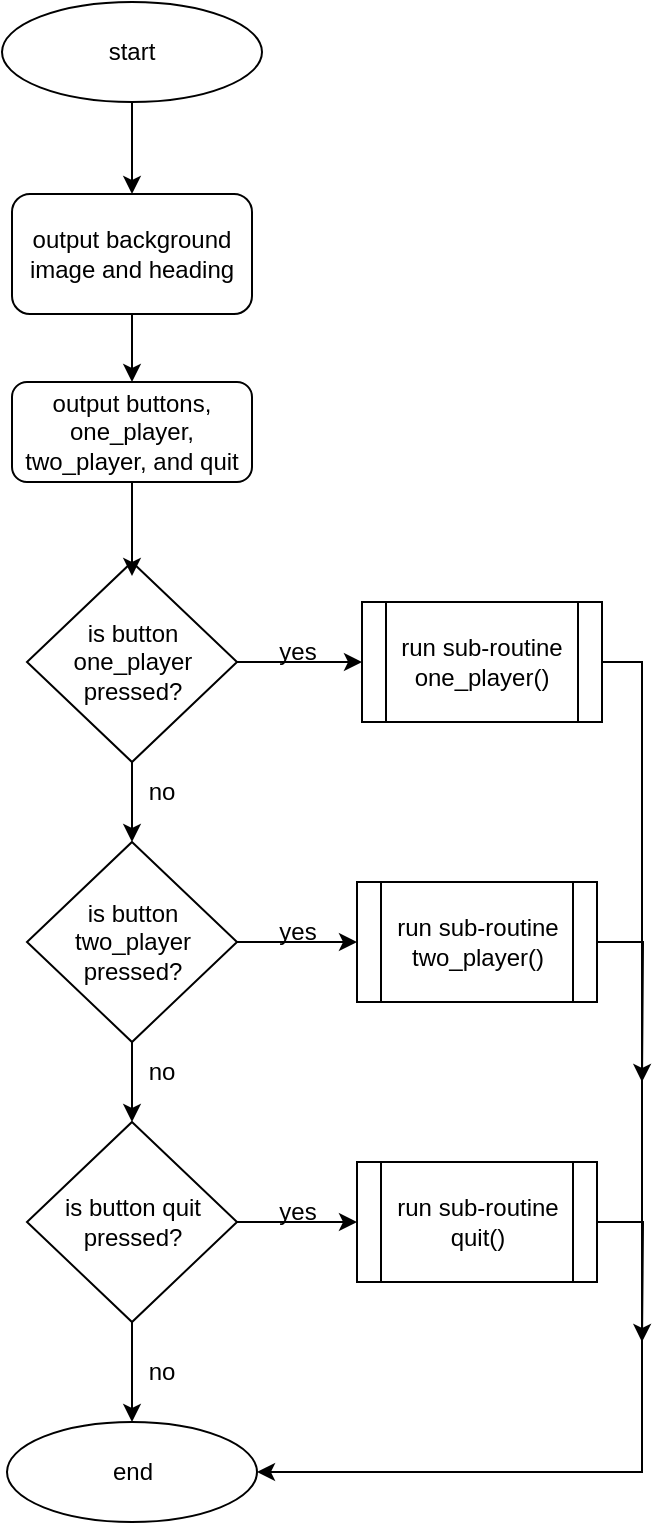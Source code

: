 <mxfile version="24.8.2">
  <diagram id="C5RBs43oDa-KdzZeNtuy" name="Page-1">
    <mxGraphModel dx="1434" dy="1949" grid="1" gridSize="10" guides="1" tooltips="1" connect="1" arrows="1" fold="1" page="1" pageScale="1" pageWidth="827" pageHeight="1169" math="0" shadow="0">
      <root>
        <mxCell id="WIyWlLk6GJQsqaUBKTNV-0" />
        <mxCell id="WIyWlLk6GJQsqaUBKTNV-1" parent="WIyWlLk6GJQsqaUBKTNV-0" />
        <mxCell id="LVJ5BjBZ1jdqbOxhy8B7-4" style="edgeStyle=orthogonalEdgeStyle;rounded=0;orthogonalLoop=1;jettySize=auto;html=1;exitX=0.5;exitY=1;exitDx=0;exitDy=0;" edge="1" parent="WIyWlLk6GJQsqaUBKTNV-1" source="LVJ5BjBZ1jdqbOxhy8B7-0" target="LVJ5BjBZ1jdqbOxhy8B7-1">
          <mxGeometry relative="1" as="geometry" />
        </mxCell>
        <mxCell id="LVJ5BjBZ1jdqbOxhy8B7-0" value="start" style="ellipse;whiteSpace=wrap;html=1;" vertex="1" parent="WIyWlLk6GJQsqaUBKTNV-1">
          <mxGeometry x="310" y="-740" width="130" height="50" as="geometry" />
        </mxCell>
        <mxCell id="LVJ5BjBZ1jdqbOxhy8B7-5" style="edgeStyle=orthogonalEdgeStyle;rounded=0;orthogonalLoop=1;jettySize=auto;html=1;exitX=0.5;exitY=1;exitDx=0;exitDy=0;" edge="1" parent="WIyWlLk6GJQsqaUBKTNV-1" source="LVJ5BjBZ1jdqbOxhy8B7-1" target="LVJ5BjBZ1jdqbOxhy8B7-2">
          <mxGeometry relative="1" as="geometry" />
        </mxCell>
        <mxCell id="LVJ5BjBZ1jdqbOxhy8B7-1" value="output background image and heading" style="rounded=1;whiteSpace=wrap;html=1;" vertex="1" parent="WIyWlLk6GJQsqaUBKTNV-1">
          <mxGeometry x="315" y="-644" width="120" height="60" as="geometry" />
        </mxCell>
        <mxCell id="LVJ5BjBZ1jdqbOxhy8B7-2" value="output buttons, one_player, two_player, and quit" style="rounded=1;whiteSpace=wrap;html=1;" vertex="1" parent="WIyWlLk6GJQsqaUBKTNV-1">
          <mxGeometry x="315" y="-550" width="120" height="50" as="geometry" />
        </mxCell>
        <mxCell id="LVJ5BjBZ1jdqbOxhy8B7-8" style="edgeStyle=orthogonalEdgeStyle;rounded=0;orthogonalLoop=1;jettySize=auto;html=1;exitX=1;exitY=0.5;exitDx=0;exitDy=0;" edge="1" parent="WIyWlLk6GJQsqaUBKTNV-1" source="LVJ5BjBZ1jdqbOxhy8B7-3" target="LVJ5BjBZ1jdqbOxhy8B7-7">
          <mxGeometry relative="1" as="geometry" />
        </mxCell>
        <mxCell id="LVJ5BjBZ1jdqbOxhy8B7-11" style="edgeStyle=orthogonalEdgeStyle;rounded=0;orthogonalLoop=1;jettySize=auto;html=1;exitX=0.5;exitY=1;exitDx=0;exitDy=0;entryX=0.5;entryY=0;entryDx=0;entryDy=0;" edge="1" parent="WIyWlLk6GJQsqaUBKTNV-1" source="LVJ5BjBZ1jdqbOxhy8B7-3" target="LVJ5BjBZ1jdqbOxhy8B7-10">
          <mxGeometry relative="1" as="geometry" />
        </mxCell>
        <mxCell id="LVJ5BjBZ1jdqbOxhy8B7-3" value="is button one_player pressed?" style="rhombus;whiteSpace=wrap;html=1;" vertex="1" parent="WIyWlLk6GJQsqaUBKTNV-1">
          <mxGeometry x="322.5" y="-460" width="105" height="100" as="geometry" />
        </mxCell>
        <mxCell id="LVJ5BjBZ1jdqbOxhy8B7-6" style="edgeStyle=orthogonalEdgeStyle;rounded=0;orthogonalLoop=1;jettySize=auto;html=1;exitX=0.5;exitY=1;exitDx=0;exitDy=0;entryX=0.5;entryY=0.07;entryDx=0;entryDy=0;entryPerimeter=0;" edge="1" parent="WIyWlLk6GJQsqaUBKTNV-1" source="LVJ5BjBZ1jdqbOxhy8B7-2" target="LVJ5BjBZ1jdqbOxhy8B7-3">
          <mxGeometry relative="1" as="geometry" />
        </mxCell>
        <mxCell id="LVJ5BjBZ1jdqbOxhy8B7-26" style="edgeStyle=orthogonalEdgeStyle;rounded=0;orthogonalLoop=1;jettySize=auto;html=1;exitX=1;exitY=0.5;exitDx=0;exitDy=0;entryX=1;entryY=0.5;entryDx=0;entryDy=0;" edge="1" parent="WIyWlLk6GJQsqaUBKTNV-1" source="LVJ5BjBZ1jdqbOxhy8B7-7" target="LVJ5BjBZ1jdqbOxhy8B7-23">
          <mxGeometry relative="1" as="geometry" />
        </mxCell>
        <mxCell id="LVJ5BjBZ1jdqbOxhy8B7-7" value="run sub-routine one_player()" style="shape=process;whiteSpace=wrap;html=1;backgroundOutline=1;" vertex="1" parent="WIyWlLk6GJQsqaUBKTNV-1">
          <mxGeometry x="490" y="-440" width="120" height="60" as="geometry" />
        </mxCell>
        <mxCell id="LVJ5BjBZ1jdqbOxhy8B7-9" value="yes" style="text;html=1;align=center;verticalAlign=middle;whiteSpace=wrap;rounded=0;" vertex="1" parent="WIyWlLk6GJQsqaUBKTNV-1">
          <mxGeometry x="427.5" y="-430" width="60" height="30" as="geometry" />
        </mxCell>
        <mxCell id="LVJ5BjBZ1jdqbOxhy8B7-14" style="edgeStyle=orthogonalEdgeStyle;rounded=0;orthogonalLoop=1;jettySize=auto;html=1;exitX=1;exitY=0.5;exitDx=0;exitDy=0;" edge="1" parent="WIyWlLk6GJQsqaUBKTNV-1" source="LVJ5BjBZ1jdqbOxhy8B7-10" target="LVJ5BjBZ1jdqbOxhy8B7-13">
          <mxGeometry relative="1" as="geometry" />
        </mxCell>
        <mxCell id="LVJ5BjBZ1jdqbOxhy8B7-18" style="edgeStyle=orthogonalEdgeStyle;rounded=0;orthogonalLoop=1;jettySize=auto;html=1;exitX=0.5;exitY=1;exitDx=0;exitDy=0;entryX=0.5;entryY=0;entryDx=0;entryDy=0;" edge="1" parent="WIyWlLk6GJQsqaUBKTNV-1" source="LVJ5BjBZ1jdqbOxhy8B7-10" target="LVJ5BjBZ1jdqbOxhy8B7-17">
          <mxGeometry relative="1" as="geometry" />
        </mxCell>
        <mxCell id="LVJ5BjBZ1jdqbOxhy8B7-10" value="is button two_player pressed?" style="rhombus;whiteSpace=wrap;html=1;" vertex="1" parent="WIyWlLk6GJQsqaUBKTNV-1">
          <mxGeometry x="322.5" y="-320" width="105" height="100" as="geometry" />
        </mxCell>
        <mxCell id="LVJ5BjBZ1jdqbOxhy8B7-12" value="no" style="text;html=1;align=center;verticalAlign=middle;whiteSpace=wrap;rounded=0;" vertex="1" parent="WIyWlLk6GJQsqaUBKTNV-1">
          <mxGeometry x="360" y="-360" width="60" height="30" as="geometry" />
        </mxCell>
        <mxCell id="LVJ5BjBZ1jdqbOxhy8B7-27" style="edgeStyle=orthogonalEdgeStyle;rounded=0;orthogonalLoop=1;jettySize=auto;html=1;exitX=1;exitY=0.5;exitDx=0;exitDy=0;" edge="1" parent="WIyWlLk6GJQsqaUBKTNV-1" source="LVJ5BjBZ1jdqbOxhy8B7-13">
          <mxGeometry relative="1" as="geometry">
            <mxPoint x="630" y="-200" as="targetPoint" />
          </mxGeometry>
        </mxCell>
        <mxCell id="LVJ5BjBZ1jdqbOxhy8B7-13" value="run sub-routine two_player()" style="shape=process;whiteSpace=wrap;html=1;backgroundOutline=1;" vertex="1" parent="WIyWlLk6GJQsqaUBKTNV-1">
          <mxGeometry x="487.5" y="-300" width="120" height="60" as="geometry" />
        </mxCell>
        <mxCell id="LVJ5BjBZ1jdqbOxhy8B7-15" value="yes" style="text;html=1;align=center;verticalAlign=middle;whiteSpace=wrap;rounded=0;" vertex="1" parent="WIyWlLk6GJQsqaUBKTNV-1">
          <mxGeometry x="427.5" y="-290" width="60" height="30" as="geometry" />
        </mxCell>
        <mxCell id="LVJ5BjBZ1jdqbOxhy8B7-21" style="edgeStyle=orthogonalEdgeStyle;rounded=0;orthogonalLoop=1;jettySize=auto;html=1;" edge="1" parent="WIyWlLk6GJQsqaUBKTNV-1" source="LVJ5BjBZ1jdqbOxhy8B7-17" target="LVJ5BjBZ1jdqbOxhy8B7-20">
          <mxGeometry relative="1" as="geometry" />
        </mxCell>
        <mxCell id="LVJ5BjBZ1jdqbOxhy8B7-24" style="edgeStyle=orthogonalEdgeStyle;rounded=0;orthogonalLoop=1;jettySize=auto;html=1;exitX=0.5;exitY=1;exitDx=0;exitDy=0;" edge="1" parent="WIyWlLk6GJQsqaUBKTNV-1" source="LVJ5BjBZ1jdqbOxhy8B7-17" target="LVJ5BjBZ1jdqbOxhy8B7-23">
          <mxGeometry relative="1" as="geometry" />
        </mxCell>
        <mxCell id="LVJ5BjBZ1jdqbOxhy8B7-17" value="is button quit pressed?" style="rhombus;whiteSpace=wrap;html=1;" vertex="1" parent="WIyWlLk6GJQsqaUBKTNV-1">
          <mxGeometry x="322.5" y="-180" width="105" height="100" as="geometry" />
        </mxCell>
        <mxCell id="LVJ5BjBZ1jdqbOxhy8B7-19" value="no" style="text;html=1;align=center;verticalAlign=middle;whiteSpace=wrap;rounded=0;" vertex="1" parent="WIyWlLk6GJQsqaUBKTNV-1">
          <mxGeometry x="360" y="-220" width="60" height="30" as="geometry" />
        </mxCell>
        <mxCell id="LVJ5BjBZ1jdqbOxhy8B7-28" style="edgeStyle=orthogonalEdgeStyle;rounded=0;orthogonalLoop=1;jettySize=auto;html=1;exitX=1;exitY=0.5;exitDx=0;exitDy=0;" edge="1" parent="WIyWlLk6GJQsqaUBKTNV-1" source="LVJ5BjBZ1jdqbOxhy8B7-20">
          <mxGeometry relative="1" as="geometry">
            <mxPoint x="630" y="-70" as="targetPoint" />
          </mxGeometry>
        </mxCell>
        <mxCell id="LVJ5BjBZ1jdqbOxhy8B7-20" value="run sub-routine quit()" style="shape=process;whiteSpace=wrap;html=1;backgroundOutline=1;" vertex="1" parent="WIyWlLk6GJQsqaUBKTNV-1">
          <mxGeometry x="487.5" y="-160" width="120" height="60" as="geometry" />
        </mxCell>
        <mxCell id="LVJ5BjBZ1jdqbOxhy8B7-22" value="yes" style="text;html=1;align=center;verticalAlign=middle;whiteSpace=wrap;rounded=0;" vertex="1" parent="WIyWlLk6GJQsqaUBKTNV-1">
          <mxGeometry x="427.5" y="-150" width="60" height="30" as="geometry" />
        </mxCell>
        <mxCell id="LVJ5BjBZ1jdqbOxhy8B7-23" value="end" style="ellipse;whiteSpace=wrap;html=1;" vertex="1" parent="WIyWlLk6GJQsqaUBKTNV-1">
          <mxGeometry x="312.5" y="-30" width="125" height="50" as="geometry" />
        </mxCell>
        <mxCell id="LVJ5BjBZ1jdqbOxhy8B7-25" value="no" style="text;html=1;align=center;verticalAlign=middle;whiteSpace=wrap;rounded=0;" vertex="1" parent="WIyWlLk6GJQsqaUBKTNV-1">
          <mxGeometry x="360" y="-70" width="60" height="30" as="geometry" />
        </mxCell>
      </root>
    </mxGraphModel>
  </diagram>
</mxfile>
